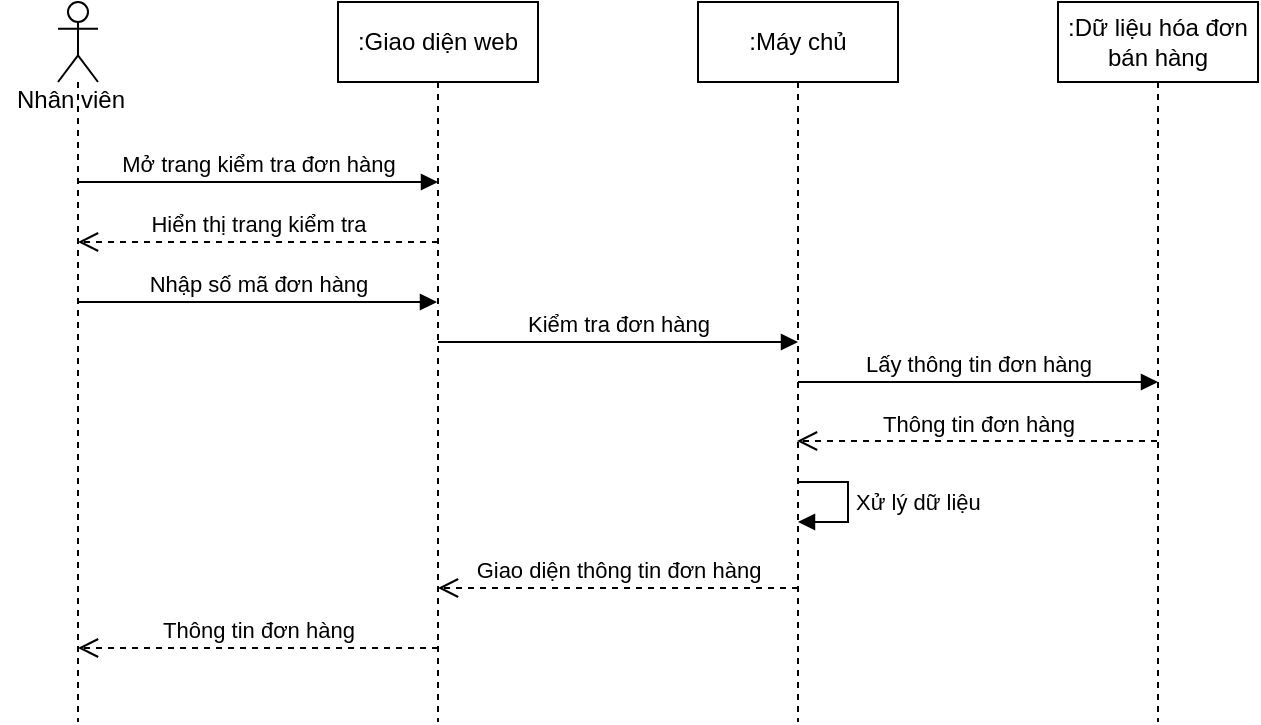 <mxfile version="16.4.0" type="device"><diagram id="zcswTwv3XpAi1OrYe1jl" name="Page-1"><mxGraphModel dx="868" dy="561" grid="1" gridSize="10" guides="1" tooltips="1" connect="1" arrows="1" fold="1" page="1" pageScale="1" pageWidth="850" pageHeight="1100" math="0" shadow="0"><root><mxCell id="0"/><mxCell id="1" parent="0"/><mxCell id="syGsDghghaOZfp5K5gvv-1" value="" style="shape=umlLifeline;participant=umlActor;perimeter=lifelinePerimeter;whiteSpace=wrap;html=1;container=1;collapsible=0;recursiveResize=0;verticalAlign=top;spacingTop=36;outlineConnect=0;" parent="1" vertex="1"><mxGeometry x="40" y="40" width="20" height="360" as="geometry"/></mxCell><mxCell id="syGsDghghaOZfp5K5gvv-2" value="Nhân viên" style="text;html=1;align=center;verticalAlign=middle;resizable=0;points=[];autosize=1;strokeColor=none;fillColor=none;" parent="1" vertex="1"><mxGeometry x="11" y="79" width="70" height="20" as="geometry"/></mxCell><mxCell id="syGsDghghaOZfp5K5gvv-3" value=":Giao diện web" style="shape=umlLifeline;perimeter=lifelinePerimeter;whiteSpace=wrap;html=1;container=1;collapsible=0;recursiveResize=0;outlineConnect=0;" parent="1" vertex="1"><mxGeometry x="180" y="40" width="100" height="360" as="geometry"/></mxCell><mxCell id="syGsDghghaOZfp5K5gvv-4" value=":Máy chủ" style="shape=umlLifeline;perimeter=lifelinePerimeter;whiteSpace=wrap;html=1;container=1;collapsible=0;recursiveResize=0;outlineConnect=0;" parent="1" vertex="1"><mxGeometry x="360" y="40" width="100" height="360" as="geometry"/></mxCell><mxCell id="syGsDghghaOZfp5K5gvv-7" value="Xử lý dữ liệu" style="edgeStyle=orthogonalEdgeStyle;html=1;align=left;spacingLeft=2;endArrow=block;rounded=0;entryX=1;entryY=0;" parent="syGsDghghaOZfp5K5gvv-4" edge="1"><mxGeometry relative="1" as="geometry"><mxPoint x="50" y="240" as="sourcePoint"/><Array as="points"><mxPoint x="75" y="240"/></Array><mxPoint x="50" y="260" as="targetPoint"/></mxGeometry></mxCell><mxCell id="syGsDghghaOZfp5K5gvv-8" value="Giao diện thông tin đơn hàng" style="html=1;verticalAlign=bottom;endArrow=open;dashed=1;endSize=8;rounded=0;" parent="syGsDghghaOZfp5K5gvv-4" edge="1"><mxGeometry relative="1" as="geometry"><mxPoint x="50" y="293" as="sourcePoint"/><mxPoint x="-130" y="293" as="targetPoint"/><Array as="points"><mxPoint x="-69.5" y="293"/></Array></mxGeometry></mxCell><mxCell id="syGsDghghaOZfp5K5gvv-9" value=":Dữ liệu hóa đơn bán hàng" style="shape=umlLifeline;perimeter=lifelinePerimeter;whiteSpace=wrap;html=1;container=1;collapsible=0;recursiveResize=0;outlineConnect=0;" parent="1" vertex="1"><mxGeometry x="540" y="40" width="100" height="360" as="geometry"/></mxCell><mxCell id="syGsDghghaOZfp5K5gvv-13" value="Thông tin đơn hàng" style="html=1;verticalAlign=bottom;endArrow=open;dashed=1;endSize=8;rounded=0;" parent="syGsDghghaOZfp5K5gvv-9" edge="1"><mxGeometry relative="1" as="geometry"><mxPoint x="49.5" y="219.5" as="sourcePoint"/><mxPoint x="-130.5" y="219.5" as="targetPoint"/><Array as="points"><mxPoint x="-70" y="219.5"/></Array></mxGeometry></mxCell><mxCell id="syGsDghghaOZfp5K5gvv-10" value="Nhập số mã đơn hàng" style="html=1;verticalAlign=bottom;endArrow=block;rounded=0;" parent="1" source="syGsDghghaOZfp5K5gvv-1" target="syGsDghghaOZfp5K5gvv-3" edge="1"><mxGeometry width="80" relative="1" as="geometry"><mxPoint x="160" y="190" as="sourcePoint"/><mxPoint x="240" y="190" as="targetPoint"/><Array as="points"><mxPoint x="180" y="190"/></Array></mxGeometry></mxCell><mxCell id="syGsDghghaOZfp5K5gvv-11" value="Kiểm tra đơn hàng" style="html=1;verticalAlign=bottom;endArrow=block;rounded=0;" parent="1" edge="1"><mxGeometry width="80" relative="1" as="geometry"><mxPoint x="230" y="210" as="sourcePoint"/><mxPoint x="410" y="210" as="targetPoint"/><Array as="points"><mxPoint x="360.5" y="210"/></Array></mxGeometry></mxCell><mxCell id="syGsDghghaOZfp5K5gvv-12" value="Lấy thông tin đơn hàng" style="html=1;verticalAlign=bottom;endArrow=block;rounded=0;" parent="1" edge="1"><mxGeometry width="80" relative="1" as="geometry"><mxPoint x="410" y="230" as="sourcePoint"/><mxPoint x="590" y="230" as="targetPoint"/><Array as="points"><mxPoint x="540.5" y="230"/></Array></mxGeometry></mxCell><mxCell id="syGsDghghaOZfp5K5gvv-14" value="Thông tin đơn hàng" style="html=1;verticalAlign=bottom;endArrow=open;dashed=1;endSize=8;rounded=0;" parent="1" edge="1"><mxGeometry relative="1" as="geometry"><mxPoint x="230" y="363" as="sourcePoint"/><mxPoint x="50" y="363" as="targetPoint"/><Array as="points"><mxPoint x="110.5" y="363"/></Array></mxGeometry></mxCell><mxCell id="syGsDghghaOZfp5K5gvv-15" value="Mở trang kiểm tra đơn hàng" style="html=1;verticalAlign=bottom;endArrow=block;rounded=0;" parent="1" edge="1"><mxGeometry width="80" relative="1" as="geometry"><mxPoint x="50" y="130" as="sourcePoint"/><mxPoint x="230" y="130" as="targetPoint"/><Array as="points"><mxPoint x="180.5" y="130"/></Array></mxGeometry></mxCell><mxCell id="syGsDghghaOZfp5K5gvv-16" value="Hiển thị trang kiểm tra" style="html=1;verticalAlign=bottom;endArrow=open;dashed=1;endSize=8;rounded=0;" parent="1" edge="1"><mxGeometry relative="1" as="geometry"><mxPoint x="230" y="160" as="sourcePoint"/><mxPoint x="50" y="160" as="targetPoint"/><Array as="points"><mxPoint x="110.5" y="160"/></Array></mxGeometry></mxCell></root></mxGraphModel></diagram></mxfile>